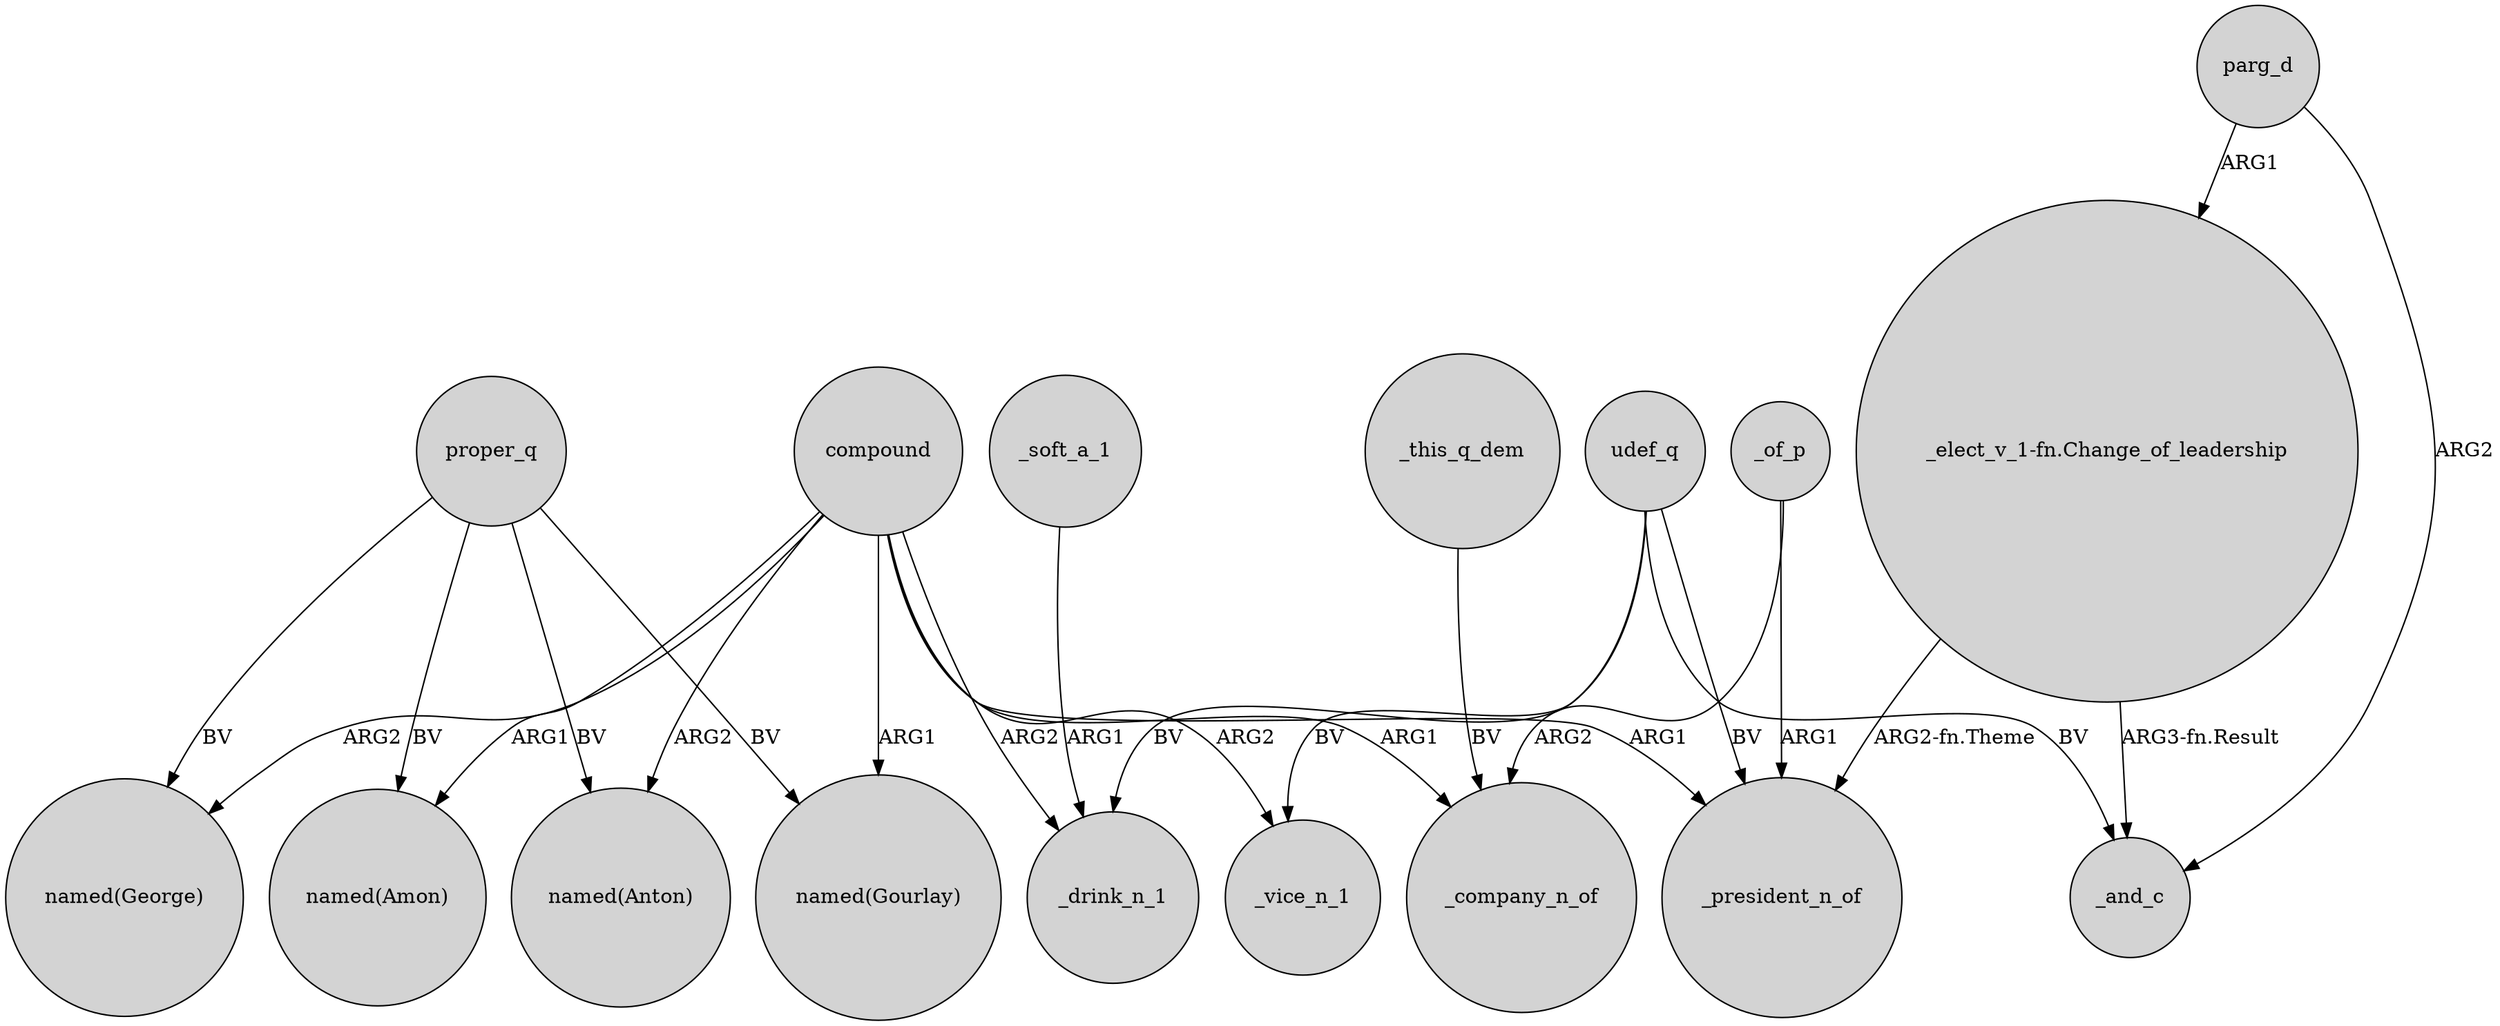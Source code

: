 digraph {
	node [shape=circle style=filled]
	udef_q -> _drink_n_1 [label=BV]
	compound -> _vice_n_1 [label=ARG2]
	compound -> "named(Gourlay)" [label=ARG1]
	compound -> _drink_n_1 [label=ARG2]
	_soft_a_1 -> _drink_n_1 [label=ARG1]
	_this_q_dem -> _company_n_of [label=BV]
	"_elect_v_1-fn.Change_of_leadership" -> _president_n_of [label="ARG2-fn.Theme"]
	compound -> "named(George)" [label=ARG2]
	parg_d -> "_elect_v_1-fn.Change_of_leadership" [label=ARG1]
	compound -> "named(Amon)" [label=ARG1]
	udef_q -> _vice_n_1 [label=BV]
	parg_d -> _and_c [label=ARG2]
	compound -> _company_n_of [label=ARG1]
	"_elect_v_1-fn.Change_of_leadership" -> _and_c [label="ARG3-fn.Result"]
	_of_p -> _president_n_of [label=ARG1]
	compound -> _president_n_of [label=ARG1]
	udef_q -> _president_n_of [label=BV]
	proper_q -> "named(Amon)" [label=BV]
	proper_q -> "named(George)" [label=BV]
	compound -> "named(Anton)" [label=ARG2]
	proper_q -> "named(Gourlay)" [label=BV]
	udef_q -> _and_c [label=BV]
	_of_p -> _company_n_of [label=ARG2]
	proper_q -> "named(Anton)" [label=BV]
}

